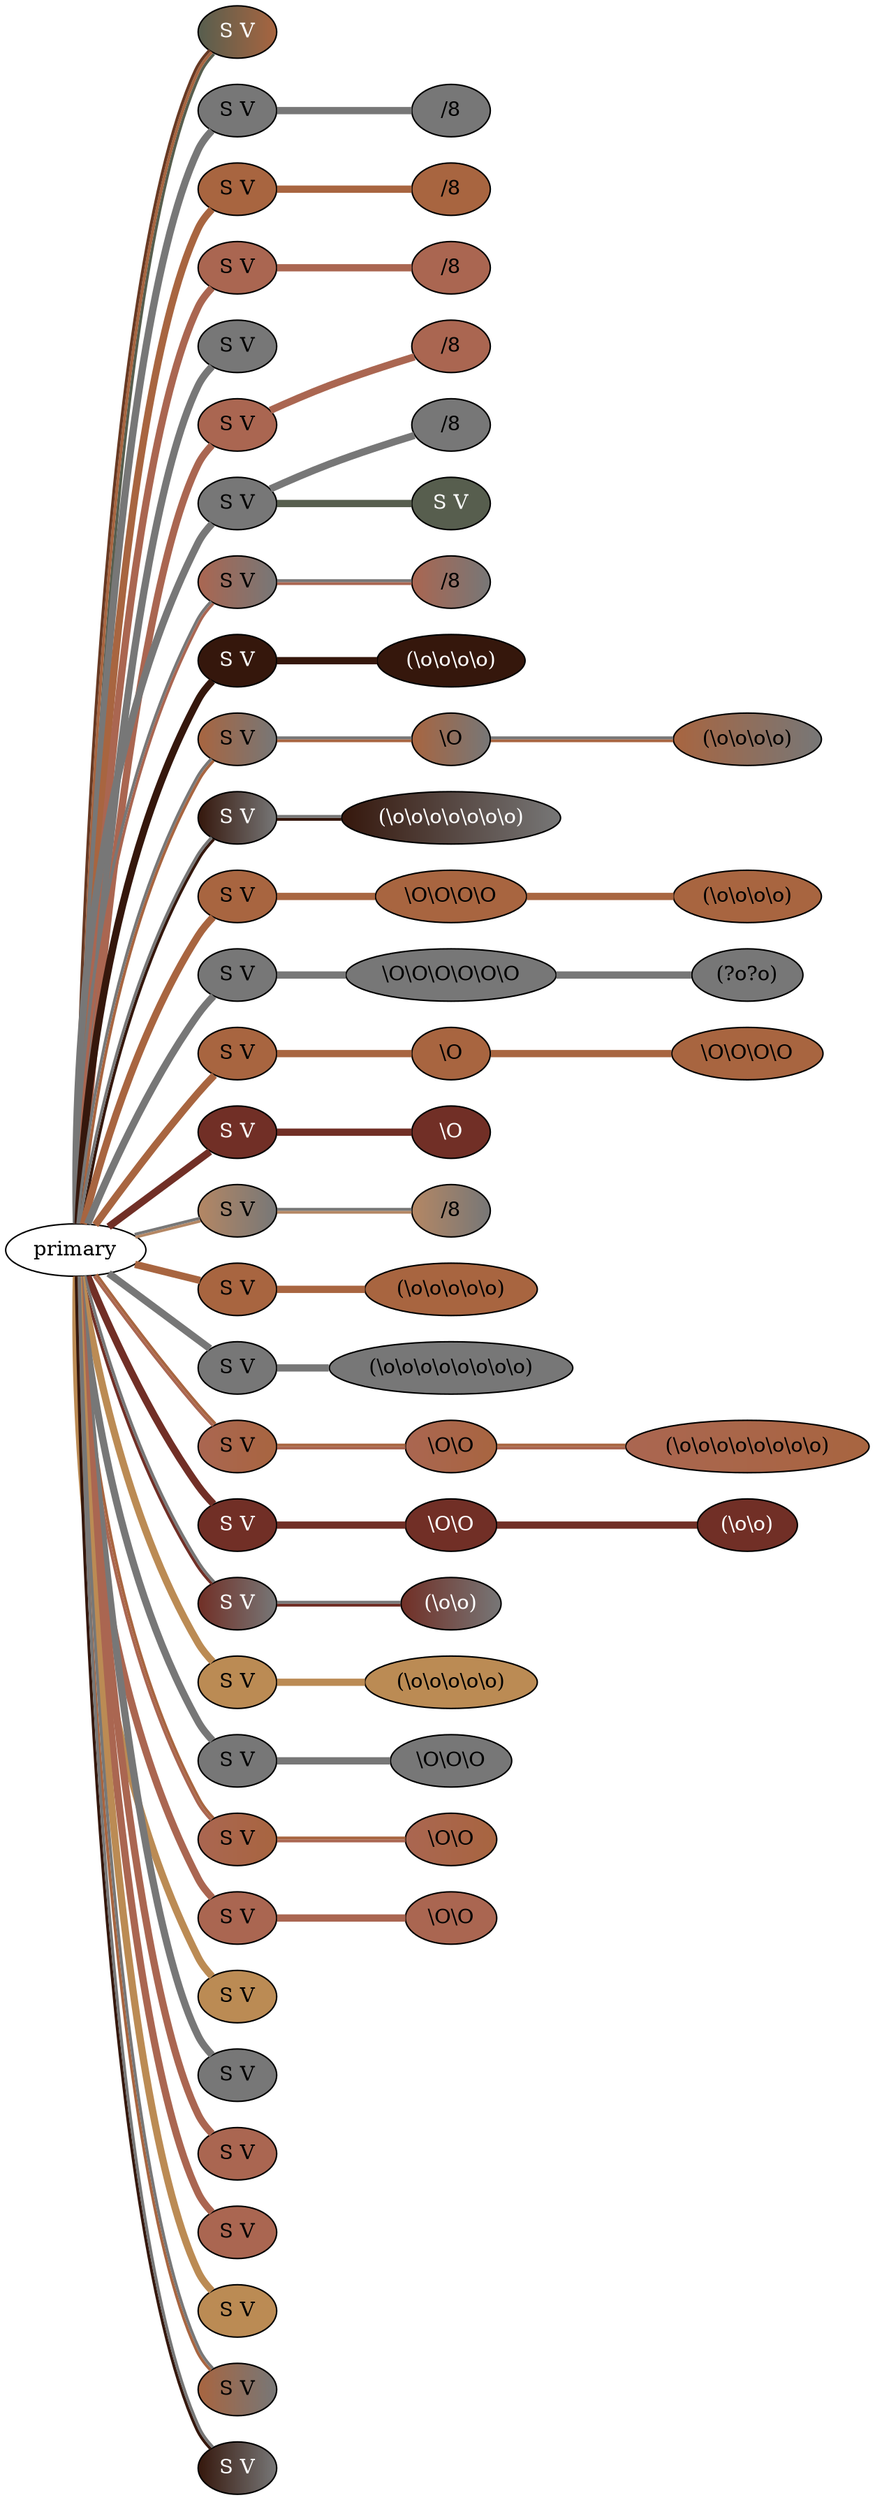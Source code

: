 graph {
 graph [rankdir=LR]
"1" [qtype="pendant_node", pendant_colors="#575E4E:#A86540:#673923", pendant_ply="S", pendant_attach="V", pendant_length="42.5", label="S V", style=filled, fillcolor="#575E4E:#A86540:#673923", fontcolor="#ffffff"]
"primary" -- "1" [qtype="pendant_link",penwidth=2,color="#575E4E:#A86540:#673923"]
"2" [qtype="pendant_node", pendant_colors="#777777", pendant_ply="S", pendant_attach="V", pendant_length="51.0", label="S V", style=filled, fillcolor="#777777", fontcolor="#000000"]
"primary" -- "2" [qtype="pendant_link",penwidth=5,color="#777777"]
"2:0" [qtype="knot_node", knot_value="1", knot_type="E", knot_position="15.0", knot_spin="S", label="/8", style=filled, fillcolor="#777777" , fontcolor="#000000"]
"2" -- "2:0" [qtype="knot_link",penwidth=5,color="#777777"]
"3" [qtype="pendant_node", pendant_colors="#A86540", pendant_ply="S", pendant_attach="V", pendant_length="29.0", label="S V", style=filled, fillcolor="#A86540", fontcolor="#000000"]
"primary" -- "3" [qtype="pendant_link",penwidth=5,color="#A86540"]
"3:0" [qtype="knot_node", knot_value="1", knot_type="E", knot_position="14.0", knot_spin="S", label="/8", style=filled, fillcolor="#A86540" , fontcolor="#000000"]
"3" -- "3:0" [qtype="knot_link",penwidth=5,color="#A86540"]
"4" [qtype="pendant_node", pendant_colors="#AA6651", pendant_ply="S", pendant_attach="V", pendant_length="39.5", label="S V", style=filled, fillcolor="#AA6651", fontcolor="#000000"]
"primary" -- "4" [qtype="pendant_link",penwidth=5,color="#AA6651"]
"4:0" [qtype="knot_node", knot_value="1", knot_type="E", knot_position="13.5", knot_spin="S", label="/8", style=filled, fillcolor="#AA6651" , fontcolor="#000000"]
"4" -- "4:0" [qtype="knot_link",penwidth=5,color="#AA6651"]
"5" [qtype="pendant_node", pendant_colors="#777777", pendant_ply="S", pendant_attach="V", pendant_length="49.0", label="S V", style=filled, fillcolor="#777777", fontcolor="#000000"]
"primary" -- "5" [qtype="pendant_link",penwidth=5,color="#777777"]
"6" [qtype="pendant_node", pendant_colors="#AA6651", pendant_ply="S", pendant_attach="V", pendant_length="30.0", label="S V", style=filled, fillcolor="#AA6651", fontcolor="#000000"]
"primary" -- "6" [qtype="pendant_link",penwidth=5,color="#AA6651"]
"6:0" [qtype="knot_node", knot_value="1", knot_type="E", knot_position="14.5", knot_spin="S", label="/8", style=filled, fillcolor="#AA6651" , fontcolor="#000000"]
"6" -- "6:0" [qtype="knot_link",penwidth=5,color="#AA6651"]
"7" [qtype="pendant_node", pendant_colors="#777777", pendant_ply="S", pendant_attach="V", pendant_length="49.0", label="S V", style=filled, fillcolor="#777777", fontcolor="#000000"]
"primary" -- "7" [qtype="pendant_link",penwidth=5,color="#777777"]
"7:0" [qtype="knot_node", knot_value="1", knot_type="E", knot_position="13.5", knot_spin="S", label="/8", style=filled, fillcolor="#777777" , fontcolor="#000000"]
"7" -- "7:0" [qtype="knot_link",penwidth=5,color="#777777"]
"7s1" [qtype="pendant_node", pendant_colors="#575E4E", pendant_ply="S", pendant_attach="V", pendant_length="20.0", label="S V", style=filled, fillcolor="#575E4E", fontcolor="#ffffff"]
"7" -- "7s1" [qtype="pendant_link",penwidth=5,color="#575E4E"]
"8" [qtype="pendant_node", pendant_colors="#AA6651:#777777", pendant_ply="S", pendant_attach="V", pendant_length="29.5", label="S V", style=filled, fillcolor="#AA6651:#777777", fontcolor="#000000"]
"primary" -- "8" [qtype="pendant_link",penwidth=2,color="#AA6651:#777777"]
"8:0" [qtype="knot_node", knot_value="1", knot_type="E", knot_position="12.0", knot_spin="S", label="/8", style=filled, fillcolor="#AA6651:#777777" , fontcolor="#000000"]
"8" -- "8:0" [qtype="knot_link",penwidth=2,color="#AA6651:#777777"]
"9" [qtype="pendant_node", pendant_colors="#35170C", pendant_ply="S", pendant_attach="V", pendant_length="50.0", label="S V", style=filled, fillcolor="#35170C", fontcolor="#ffffff"]
"primary" -- "9" [qtype="pendant_link",penwidth=5,color="#35170C"]
"9:0" [qtype="knot_node", knot_value="4", knot_type="L", knot_position="12.0", knot_spin="Z", label="(\\o\\o\\o\\o)", style=filled, fillcolor="#35170C" , fontcolor="#ffffff"]
"9" -- "9:0" [qtype="knot_link",penwidth=5,color="#35170C"]
"10" [qtype="pendant_node", pendant_colors="#A86540:#777777", pendant_ply="S", pendant_attach="V", pendant_length="45.0", label="S V", style=filled, fillcolor="#A86540:#777777", fontcolor="#000000"]
"primary" -- "10" [qtype="pendant_link",penwidth=2,color="#A86540:#777777"]
"10:0" [qtype="knot_node", knot_value="1", knot_type="S", knot_position="8.5", knot_spin="Z", label="\\O", style=filled, fillcolor="#A86540:#777777" , fontcolor="#000000"]
"10" -- "10:0" [qtype="knot_link",penwidth=2,color="#A86540:#777777"]
"10:1" [qtype="knot_node", knot_value="4", knot_type="L", knot_position="13.5", knot_spin="Z", label="(\\o\\o\\o\\o)", style=filled, fillcolor="#A86540:#777777" , fontcolor="#000000"]
"10:0" -- "10:1" [qtype="knot_link",penwidth=2,color="#A86540:#777777"]
"11" [qtype="pendant_node", pendant_colors="#35170C:#777777", pendant_ply="S", pendant_attach="V", pendant_length="39.0", label="S V", style=filled, fillcolor="#35170C:#777777", fontcolor="#ffffff"]
"primary" -- "11" [qtype="pendant_link",penwidth=2,color="#35170C:#777777"]
"11:0" [qtype="knot_node", knot_value="7", knot_type="L", knot_position="14.0", knot_spin="Z", label="(\\o\\o\\o\\o\\o\\o\\o)", style=filled, fillcolor="#35170C:#777777" , fontcolor="#ffffff"]
"11" -- "11:0" [qtype="knot_link",penwidth=2,color="#35170C:#777777"]
"12" [qtype="pendant_node", pendant_colors="#A86540", pendant_ply="S", pendant_attach="V", pendant_length="47.0", label="S V", style=filled, fillcolor="#A86540", fontcolor="#000000"]
"primary" -- "12" [qtype="pendant_link",penwidth=5,color="#A86540"]
"12:0" [qtype="knot_node", knot_value="4", knot_type="S", knot_position="6.0", knot_spin="Z", label="\\O\\O\\O\\O", style=filled, fillcolor="#A86540" , fontcolor="#000000"]
"12" -- "12:0" [qtype="knot_link",penwidth=5,color="#A86540"]
"12:1" [qtype="knot_node", knot_value="4", knot_type="L", knot_position="14.0", knot_spin="Z", label="(\\o\\o\\o\\o)", style=filled, fillcolor="#A86540" , fontcolor="#000000"]
"12:0" -- "12:1" [qtype="knot_link",penwidth=5,color="#A86540"]
"13" [qtype="pendant_node", pendant_colors="#777777", pendant_ply="S", pendant_attach="V", pendant_length="38.0", label="S V", style=filled, fillcolor="#777777", fontcolor="#000000"]
"primary" -- "13" [qtype="pendant_link",penwidth=5,color="#777777"]
"13:0" [qtype="knot_node", knot_value="6", knot_type="S", knot_position="5.5", knot_spin="Z", label="\\O\\O\\O\\O\\O\\O", style=filled, fillcolor="#777777" , fontcolor="#000000"]
"13" -- "13:0" [qtype="knot_link",penwidth=5,color="#777777"]
"13:1" [qtype="knot_node", knot_value="2", knot_type="L", knot_position="14.5", knot_spin="ZS", label="(?o?o)", style=filled, fillcolor="#777777" , fontcolor="#000000"]
"13:0" -- "13:1" [qtype="knot_link",penwidth=5,color="#777777"]
"14" [qtype="pendant_node", pendant_colors="#A86540", pendant_ply="S", pendant_attach="V", pendant_length="35.5", label="S V", style=filled, fillcolor="#A86540", fontcolor="#000000"]
"primary" -- "14" [qtype="pendant_link",penwidth=5,color="#A86540"]
"14:0" [qtype="knot_node", knot_value="1", knot_type="S", knot_position="2.5", knot_spin="Z", label="\\O", style=filled, fillcolor="#A86540" , fontcolor="#000000"]
"14" -- "14:0" [qtype="knot_link",penwidth=5,color="#A86540"]
"14:1" [qtype="knot_node", knot_value="4", knot_type="S", knot_position="5.0", knot_spin="Z", label="\\O\\O\\O\\O", style=filled, fillcolor="#A86540" , fontcolor="#000000"]
"14:0" -- "14:1" [qtype="knot_link",penwidth=5,color="#A86540"]
"15" [qtype="pendant_node", pendant_colors="#712F26", pendant_ply="S", pendant_attach="V", pendant_length="42.5", label="S V", style=filled, fillcolor="#712F26", fontcolor="#ffffff"]
"primary" -- "15" [qtype="pendant_link",penwidth=5,color="#712F26"]
"15:0" [qtype="knot_node", knot_value="1", knot_type="S", knot_position="2.5", knot_spin="Z", label="\\O", style=filled, fillcolor="#712F26" , fontcolor="#ffffff"]
"15" -- "15:0" [qtype="knot_link",penwidth=5,color="#712F26"]
"16" [qtype="pendant_node", pendant_colors="#B48764:#777777", pendant_ply="S", pendant_attach="V", pendant_length="36.0", label="S V", style=filled, fillcolor="#B48764:#777777", fontcolor="#000000"]
"primary" -- "16" [qtype="pendant_link",penwidth=2,color="#B48764:#777777"]
"16:0" [qtype="knot_node", knot_value="1", knot_type="E", knot_position="12.5", knot_spin="S", label="/8", style=filled, fillcolor="#B48764:#777777" , fontcolor="#000000"]
"16" -- "16:0" [qtype="knot_link",penwidth=2,color="#B48764:#777777"]
"17" [qtype="pendant_node", pendant_colors="#A86540", pendant_ply="S", pendant_attach="V", pendant_length="41.0", label="S V", style=filled, fillcolor="#A86540", fontcolor="#000000"]
"primary" -- "17" [qtype="pendant_link",penwidth=5,color="#A86540"]
"17:0" [qtype="knot_node", knot_value="5", knot_type="L", knot_position="13.5", knot_spin="Z", label="(\\o\\o\\o\\o\\o)", style=filled, fillcolor="#A86540" , fontcolor="#000000"]
"17" -- "17:0" [qtype="knot_link",penwidth=5,color="#A86540"]
"18" [qtype="pendant_node", pendant_colors="#777777", pendant_ply="S", pendant_attach="V", pendant_length="50.0", label="S V", style=filled, fillcolor="#777777", fontcolor="#000000"]
"primary" -- "18" [qtype="pendant_link",penwidth=5,color="#777777"]
"18:0" [qtype="knot_node", knot_value="8", knot_type="L", knot_position="13.0", knot_spin="Z", label="(\\o\\o\\o\\o\\o\\o\\o\\o)", style=filled, fillcolor="#777777" , fontcolor="#000000"]
"18" -- "18:0" [qtype="knot_link",penwidth=5,color="#777777"]
"19" [qtype="pendant_node", pendant_colors="#AA6651:#A86540", pendant_ply="S", pendant_attach="V", pendant_length="44.0", label="S V", style=filled, fillcolor="#AA6651:#A86540", fontcolor="#000000"]
"primary" -- "19" [qtype="pendant_link",penwidth=2,color="#AA6651:#A86540"]
"19:0" [qtype="knot_node", knot_value="2", knot_type="S", knot_position="9.0", knot_spin="Z", label="\\O\\O", style=filled, fillcolor="#AA6651:#A86540" , fontcolor="#000000"]
"19" -- "19:0" [qtype="knot_link",penwidth=2,color="#AA6651:#A86540"]
"19:1" [qtype="knot_node", knot_value="8", knot_type="L", knot_position="13.5", knot_spin="Z", label="(\\o\\o\\o\\o\\o\\o\\o\\o)", style=filled, fillcolor="#AA6651:#A86540" , fontcolor="#000000"]
"19:0" -- "19:1" [qtype="knot_link",penwidth=2,color="#AA6651:#A86540"]
"20" [qtype="pendant_node", pendant_colors="#712F26", pendant_ply="S", pendant_attach="V", pendant_length="40.0", label="S V", style=filled, fillcolor="#712F26", fontcolor="#ffffff"]
"primary" -- "20" [qtype="pendant_link",penwidth=5,color="#712F26"]
"20:0" [qtype="knot_node", knot_value="2", knot_type="S", knot_position="8.5", knot_spin="Z", label="\\O\\O", style=filled, fillcolor="#712F26" , fontcolor="#ffffff"]
"20" -- "20:0" [qtype="knot_link",penwidth=5,color="#712F26"]
"20:1" [qtype="knot_node", knot_value="2", knot_type="L", knot_position="13.0", knot_spin="Z", label="(\\o\\o)", style=filled, fillcolor="#712F26" , fontcolor="#ffffff"]
"20:0" -- "20:1" [qtype="knot_link",penwidth=5,color="#712F26"]
"21" [qtype="pendant_node", pendant_colors="#712F26:#777777", pendant_ply="S", pendant_attach="V", pendant_length="37.0", label="S V", style=filled, fillcolor="#712F26:#777777", fontcolor="#ffffff"]
"primary" -- "21" [qtype="pendant_link",penwidth=2,color="#712F26:#777777"]
"21:0" [qtype="knot_node", knot_value="2", knot_type="L", knot_position="12.5", knot_spin="Z", label="(\\o\\o)", style=filled, fillcolor="#712F26:#777777" , fontcolor="#ffffff"]
"21" -- "21:0" [qtype="knot_link",penwidth=2,color="#712F26:#777777"]
"22" [qtype="pendant_node", pendant_colors="#BB8B54", pendant_ply="S", pendant_attach="V", pendant_length="51.0", label="S V", style=filled, fillcolor="#BB8B54", fontcolor="#000000"]
"primary" -- "22" [qtype="pendant_link",penwidth=5,color="#BB8B54"]
"22:0" [qtype="knot_node", knot_value="5", knot_type="L", knot_position="13.5", knot_spin="Z", label="(\\o\\o\\o\\o\\o)", style=filled, fillcolor="#BB8B54" , fontcolor="#000000"]
"22" -- "22:0" [qtype="knot_link",penwidth=5,color="#BB8B54"]
"23" [qtype="pendant_node", pendant_colors="#777777", pendant_ply="S", pendant_attach="V", pendant_length="46.0", label="S V", style=filled, fillcolor="#777777", fontcolor="#000000"]
"primary" -- "23" [qtype="pendant_link",penwidth=5,color="#777777"]
"23:0" [qtype="knot_node", knot_value="3", knot_type="S", knot_position="9.5", knot_spin="Z", label="\\O\\O\\O", style=filled, fillcolor="#777777" , fontcolor="#000000"]
"23" -- "23:0" [qtype="knot_link",penwidth=5,color="#777777"]
"24" [qtype="pendant_node", pendant_colors="#AA6651:#A86540", pendant_ply="S", pendant_attach="V", pendant_length="40.0", label="S V", style=filled, fillcolor="#AA6651:#A86540", fontcolor="#000000"]
"primary" -- "24" [qtype="pendant_link",penwidth=2,color="#AA6651:#A86540"]
"24:0" [qtype="knot_node", knot_value="2", knot_type="S", knot_position="9.5", knot_spin="Z", label="\\O\\O", style=filled, fillcolor="#AA6651:#A86540" , fontcolor="#000000"]
"24" -- "24:0" [qtype="knot_link",penwidth=2,color="#AA6651:#A86540"]
"25" [qtype="pendant_node", pendant_colors="#AA6651", pendant_ply="S", pendant_attach="V", pendant_length="40.5", label="S V", style=filled, fillcolor="#AA6651", fontcolor="#000000"]
"primary" -- "25" [qtype="pendant_link",penwidth=5,color="#AA6651"]
"25:0" [qtype="knot_node", knot_value="2", knot_type="S", knot_position="5.5", knot_spin="Z", label="\\O\\O", style=filled, fillcolor="#AA6651" , fontcolor="#000000"]
"25" -- "25:0" [qtype="knot_link",penwidth=5,color="#AA6651"]
"26" [qtype="pendant_node", pendant_colors="#BB8B54", pendant_ply="S", pendant_attach="V", pendant_length="33.0", label="S V", style=filled, fillcolor="#BB8B54", fontcolor="#000000"]
"primary" -- "26" [qtype="pendant_link",penwidth=5,color="#BB8B54"]
"27" [qtype="pendant_node", pendant_colors="#777777", pendant_ply="S", pendant_attach="V", pendant_length="55.0", label="S V", style=filled, fillcolor="#777777", fontcolor="#000000"]
"primary" -- "27" [qtype="pendant_link",penwidth=5,color="#777777"]
"28" [qtype="pendant_node", pendant_colors="#AA6651", pendant_ply="S", pendant_attach="V", pendant_length="47.5", label="S V", style=filled, fillcolor="#AA6651", fontcolor="#000000"]
"primary" -- "28" [qtype="pendant_link",penwidth=5,color="#AA6651"]
"29" [qtype="pendant_node", pendant_colors="#AA6651", pendant_ply="S", pendant_attach="V", pendant_length="37.0", label="S V", style=filled, fillcolor="#AA6651", fontcolor="#000000"]
"primary" -- "29" [qtype="pendant_link",penwidth=5,color="#AA6651"]
"30" [qtype="pendant_node", pendant_colors="#BB8B54", pendant_ply="S", pendant_attach="V", pendant_length="44.5", label="S V", style=filled, fillcolor="#BB8B54", fontcolor="#000000"]
"primary" -- "30" [qtype="pendant_link",penwidth=5,color="#BB8B54"]
"31" [qtype="pendant_node", pendant_colors="#A86540:#777777", pendant_ply="S", pendant_attach="V", pendant_length="50.0", label="S V", style=filled, fillcolor="#A86540:#777777", fontcolor="#000000"]
"primary" -- "31" [qtype="pendant_link",penwidth=2,color="#A86540:#777777"]
"32" [qtype="pendant_node", pendant_colors="#35170C:#777777", pendant_ply="S", pendant_attach="V", pendant_length="55.5", label="S V", style=filled, fillcolor="#35170C:#777777", fontcolor="#ffffff"]
"primary" -- "32" [qtype="pendant_link",penwidth=2,color="#35170C:#777777"]
}
